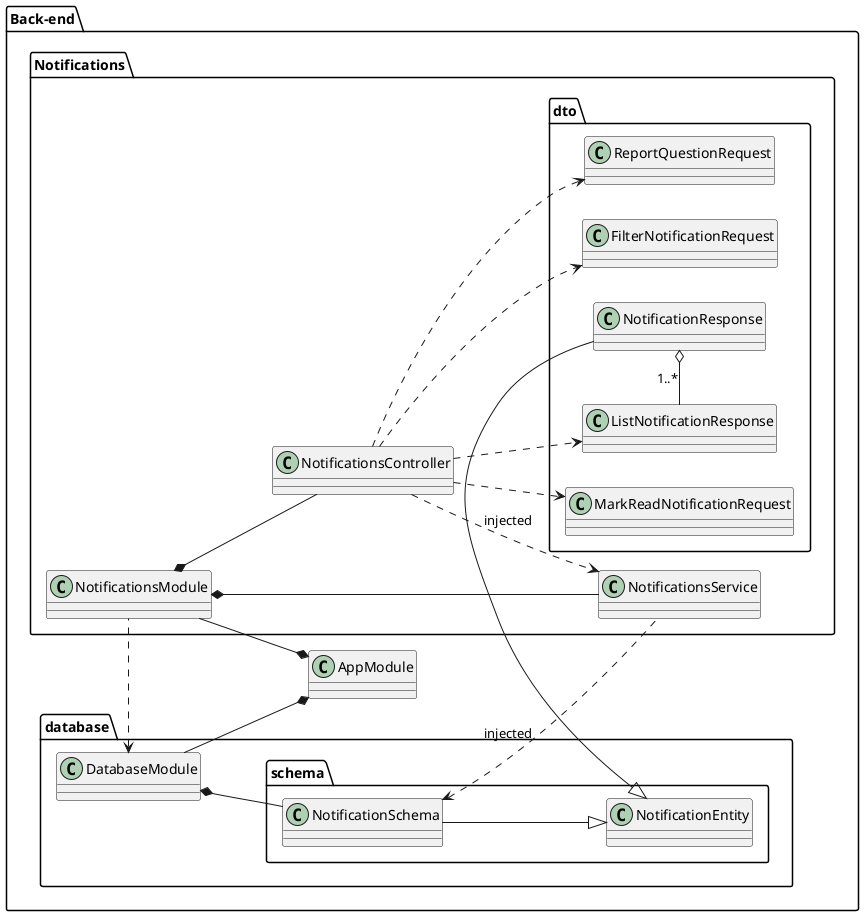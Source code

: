 @startuml
left to right direction
package "Back-end" {
    class AppModule {
    }
    package database{
        class DatabaseModule {
        }
        package schema {
            class NotificationEntity {
            }
            class NotificationSchema {
            }
            NotificationSchema --|> NotificationEntity
        }
        DatabaseModule *-- schema.NotificationSchema
    }

    package "Notifications" {
        class NotificationsController {
        }

        class NotificationsService {
        }

        class NotificationsModule {
        }

        package "dto" {
            Class FilterNotificationRequest {
            }
            Class ReportQuestionRequest {
            }
            Class MarkReadNotificationRequest {
            }
            Class ListNotificationResponse {
            }
            Class NotificationResponse {
            }
            ListNotificationResponse -r-o NotificationResponse:1..*
        }

        NotificationsModule *-- NotificationsController
        NotificationsModule *-- NotificationsService
        NotificationsController ..> NotificationsService : injected
        NotificationsController ..> dto.FilterNotificationRequest 
        NotificationsController ..> dto.ReportQuestionRequest 
        NotificationsController ..> dto.MarkReadNotificationRequest 
        NotificationsController ..> dto.ListNotificationResponse 
    }
    NotificationResponse --|> NotificationEntity
    NotificationsModule --* AppModule
    DatabaseModule --* AppModule
    NotificationSchema <.. NotificationsService: injected
    DatabaseModule <.. NotificationsModule

}
@enduml